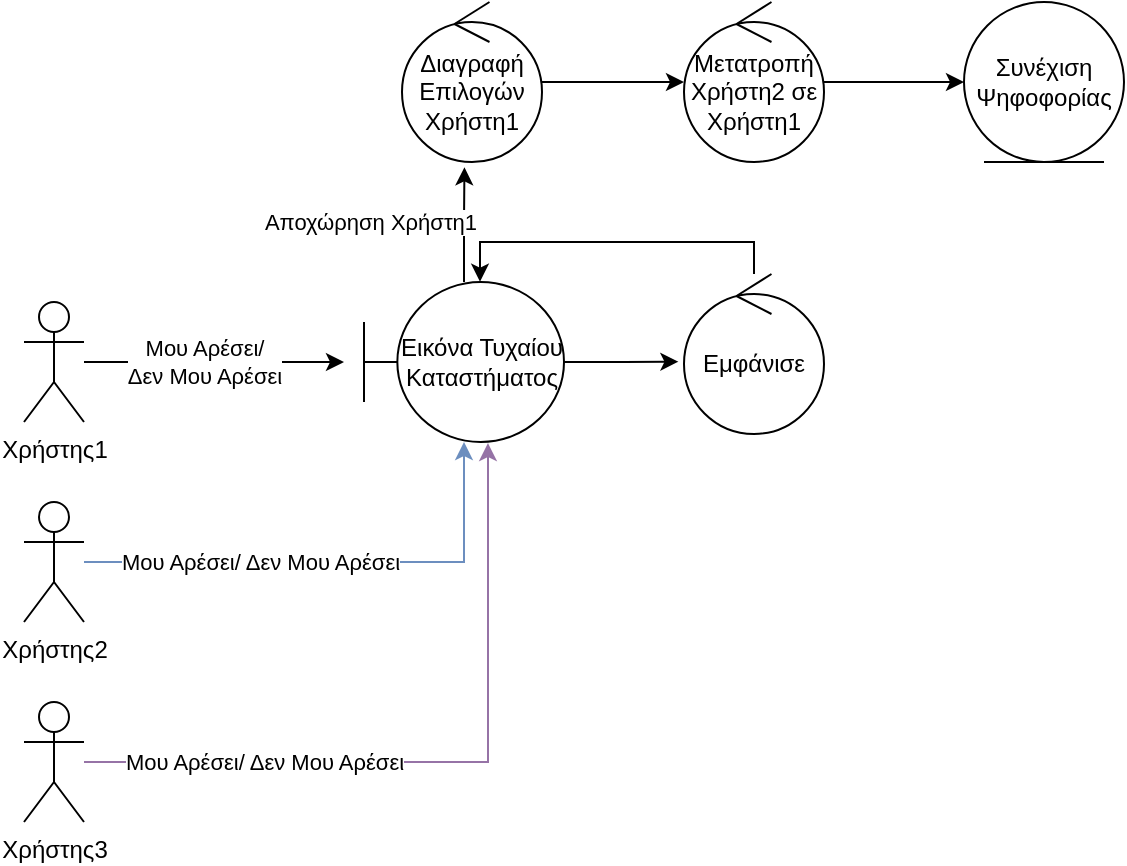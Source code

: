<mxfile version="17.4.6" type="device"><diagram id="torIxZcD-ccKkbetexS4" name="Page-1"><mxGraphModel dx="1038" dy="521" grid="1" gridSize="10" guides="1" tooltips="1" connect="1" arrows="1" fold="1" page="1" pageScale="1" pageWidth="827" pageHeight="1169" math="0" shadow="0"><root><mxCell id="0"/><mxCell id="1" parent="0"/><mxCell id="mlAHOm-ltmeI2v3ZpwSo-3" style="edgeStyle=orthogonalEdgeStyle;rounded=0;orthogonalLoop=1;jettySize=auto;html=1;" edge="1" parent="1" source="mlAHOm-ltmeI2v3ZpwSo-1"><mxGeometry relative="1" as="geometry"><mxPoint x="250" y="230" as="targetPoint"/></mxGeometry></mxCell><mxCell id="mlAHOm-ltmeI2v3ZpwSo-4" value="Μου Αρέσει/&lt;br&gt;Δεν Μου Αρέσει" style="edgeLabel;html=1;align=center;verticalAlign=middle;resizable=0;points=[];" vertex="1" connectable="0" parent="mlAHOm-ltmeI2v3ZpwSo-3"><mxGeometry x="-0.284" y="2" relative="1" as="geometry"><mxPoint x="13" y="2" as="offset"/></mxGeometry></mxCell><mxCell id="mlAHOm-ltmeI2v3ZpwSo-1" value="Χρήστης1" style="shape=umlActor;verticalLabelPosition=bottom;verticalAlign=top;html=1;outlineConnect=0;" vertex="1" parent="1"><mxGeometry x="90" y="200" width="30" height="60" as="geometry"/></mxCell><mxCell id="mlAHOm-ltmeI2v3ZpwSo-9" style="edgeStyle=orthogonalEdgeStyle;rounded=0;orthogonalLoop=1;jettySize=auto;html=1;entryX=-0.04;entryY=0.548;entryDx=0;entryDy=0;entryPerimeter=0;" edge="1" parent="1" source="mlAHOm-ltmeI2v3ZpwSo-2" target="mlAHOm-ltmeI2v3ZpwSo-8"><mxGeometry relative="1" as="geometry"/></mxCell><mxCell id="mlAHOm-ltmeI2v3ZpwSo-16" style="edgeStyle=orthogonalEdgeStyle;rounded=0;orthogonalLoop=1;jettySize=auto;html=1;entryX=0.446;entryY=1.033;entryDx=0;entryDy=0;entryPerimeter=0;" edge="1" parent="1" source="mlAHOm-ltmeI2v3ZpwSo-2" target="mlAHOm-ltmeI2v3ZpwSo-14"><mxGeometry relative="1" as="geometry"/></mxCell><mxCell id="mlAHOm-ltmeI2v3ZpwSo-2" value="Εικόνα Τυχαίου Καταστήματος" style="shape=umlBoundary;whiteSpace=wrap;html=1;" vertex="1" parent="1"><mxGeometry x="260" y="190" width="100" height="80" as="geometry"/></mxCell><mxCell id="mlAHOm-ltmeI2v3ZpwSo-6" style="edgeStyle=orthogonalEdgeStyle;rounded=0;orthogonalLoop=1;jettySize=auto;html=1;fillColor=#dae8fc;strokeColor=#6c8ebf;" edge="1" parent="1" source="mlAHOm-ltmeI2v3ZpwSo-5" target="mlAHOm-ltmeI2v3ZpwSo-2"><mxGeometry relative="1" as="geometry"/></mxCell><mxCell id="mlAHOm-ltmeI2v3ZpwSo-7" value="Μου Αρέσει/ Δεν Μου Αρέσει" style="edgeLabel;html=1;align=center;verticalAlign=middle;resizable=0;points=[];" vertex="1" connectable="0" parent="mlAHOm-ltmeI2v3ZpwSo-6"><mxGeometry x="-0.456" y="-1" relative="1" as="geometry"><mxPoint x="20" y="-1" as="offset"/></mxGeometry></mxCell><mxCell id="mlAHOm-ltmeI2v3ZpwSo-5" value="Χρήστης2" style="shape=umlActor;verticalLabelPosition=bottom;verticalAlign=top;html=1;outlineConnect=0;" vertex="1" parent="1"><mxGeometry x="90" y="300" width="30" height="60" as="geometry"/></mxCell><mxCell id="mlAHOm-ltmeI2v3ZpwSo-10" style="edgeStyle=orthogonalEdgeStyle;rounded=0;orthogonalLoop=1;jettySize=auto;html=1;entryX=0.58;entryY=-0.002;entryDx=0;entryDy=0;entryPerimeter=0;" edge="1" parent="1" source="mlAHOm-ltmeI2v3ZpwSo-8" target="mlAHOm-ltmeI2v3ZpwSo-2"><mxGeometry relative="1" as="geometry"><Array as="points"><mxPoint x="455" y="170"/><mxPoint x="318" y="170"/></Array></mxGeometry></mxCell><mxCell id="mlAHOm-ltmeI2v3ZpwSo-8" value="Εμφάνισε" style="ellipse;shape=umlControl;whiteSpace=wrap;html=1;" vertex="1" parent="1"><mxGeometry x="420" y="186" width="70" height="80" as="geometry"/></mxCell><mxCell id="mlAHOm-ltmeI2v3ZpwSo-12" style="edgeStyle=orthogonalEdgeStyle;rounded=0;orthogonalLoop=1;jettySize=auto;html=1;entryX=0.62;entryY=1.007;entryDx=0;entryDy=0;entryPerimeter=0;fillColor=#e1d5e7;strokeColor=#9673a6;" edge="1" parent="1" source="mlAHOm-ltmeI2v3ZpwSo-11" target="mlAHOm-ltmeI2v3ZpwSo-2"><mxGeometry relative="1" as="geometry"/></mxCell><mxCell id="mlAHOm-ltmeI2v3ZpwSo-11" value="Χρήστης3" style="shape=umlActor;verticalLabelPosition=bottom;verticalAlign=top;html=1;outlineConnect=0;" vertex="1" parent="1"><mxGeometry x="90" y="400" width="30" height="60" as="geometry"/></mxCell><mxCell id="mlAHOm-ltmeI2v3ZpwSo-13" value="Μου Αρέσει/ Δεν Μου Αρέσει" style="edgeLabel;html=1;align=center;verticalAlign=middle;resizable=0;points=[];" vertex="1" connectable="0" parent="1"><mxGeometry x="210" y="430" as="geometry"/></mxCell><mxCell id="mlAHOm-ltmeI2v3ZpwSo-20" value="" style="edgeStyle=orthogonalEdgeStyle;rounded=0;orthogonalLoop=1;jettySize=auto;html=1;" edge="1" parent="1" source="mlAHOm-ltmeI2v3ZpwSo-14" target="mlAHOm-ltmeI2v3ZpwSo-19"><mxGeometry relative="1" as="geometry"/></mxCell><mxCell id="mlAHOm-ltmeI2v3ZpwSo-14" value="Διαγραφή Επιλογών Χρήστη1" style="ellipse;shape=umlControl;whiteSpace=wrap;html=1;" vertex="1" parent="1"><mxGeometry x="279" y="50" width="70" height="80" as="geometry"/></mxCell><mxCell id="mlAHOm-ltmeI2v3ZpwSo-18" value="Αποχώρηση Χρήστη1" style="edgeLabel;html=1;align=center;verticalAlign=middle;resizable=0;points=[];" vertex="1" connectable="0" parent="1"><mxGeometry x="279" y="160" as="geometry"><mxPoint x="-16" as="offset"/></mxGeometry></mxCell><mxCell id="mlAHOm-ltmeI2v3ZpwSo-22" style="edgeStyle=orthogonalEdgeStyle;rounded=0;orthogonalLoop=1;jettySize=auto;html=1;entryX=0;entryY=0.5;entryDx=0;entryDy=0;" edge="1" parent="1" source="mlAHOm-ltmeI2v3ZpwSo-19" target="mlAHOm-ltmeI2v3ZpwSo-21"><mxGeometry relative="1" as="geometry"/></mxCell><mxCell id="mlAHOm-ltmeI2v3ZpwSo-19" value="Μετατροπή Χρήστη2 σε Χρήστη1" style="ellipse;shape=umlControl;whiteSpace=wrap;html=1;" vertex="1" parent="1"><mxGeometry x="420" y="50" width="70" height="80" as="geometry"/></mxCell><mxCell id="mlAHOm-ltmeI2v3ZpwSo-21" value="Συνέχιση Ψηφοφορίας" style="ellipse;shape=umlEntity;whiteSpace=wrap;html=1;" vertex="1" parent="1"><mxGeometry x="560" y="50" width="80" height="80" as="geometry"/></mxCell></root></mxGraphModel></diagram></mxfile>
